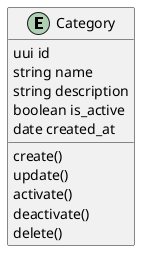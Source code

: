@startuml
entity Category

Category : uui id
Category : string name
Category : string description
Category : boolean is_active
Category : date created_at

Category : create()
Category : update()
Category : activate()
Category : deactivate()
Category : delete()
@enduml